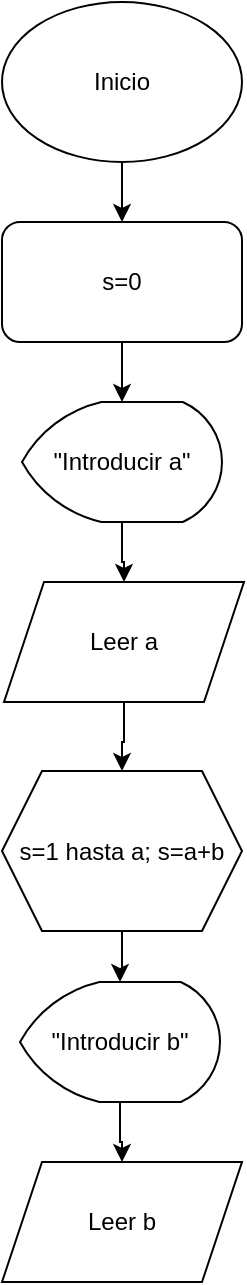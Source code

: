 <mxfile version="14.4.3" type="github">
  <diagram id="MkmgIC6M-yh-5QR5jkti" name="Page-1">
    <mxGraphModel dx="1248" dy="633" grid="1" gridSize="10" guides="1" tooltips="1" connect="1" arrows="1" fold="1" page="1" pageScale="1" pageWidth="827" pageHeight="1169" math="0" shadow="0">
      <root>
        <mxCell id="0" />
        <mxCell id="1" parent="0" />
        <mxCell id="uIjK1rkBdz8qmJn0dIOj-4" value="" style="edgeStyle=orthogonalEdgeStyle;rounded=0;orthogonalLoop=1;jettySize=auto;html=1;" edge="1" parent="1" source="uIjK1rkBdz8qmJn0dIOj-1" target="uIjK1rkBdz8qmJn0dIOj-2">
          <mxGeometry relative="1" as="geometry" />
        </mxCell>
        <mxCell id="uIjK1rkBdz8qmJn0dIOj-1" value="Inicio" style="ellipse;whiteSpace=wrap;html=1;" vertex="1" parent="1">
          <mxGeometry x="354" y="120" width="120" height="80" as="geometry" />
        </mxCell>
        <mxCell id="uIjK1rkBdz8qmJn0dIOj-8" value="" style="edgeStyle=orthogonalEdgeStyle;rounded=0;orthogonalLoop=1;jettySize=auto;html=1;" edge="1" parent="1" source="uIjK1rkBdz8qmJn0dIOj-2" target="uIjK1rkBdz8qmJn0dIOj-7">
          <mxGeometry relative="1" as="geometry" />
        </mxCell>
        <mxCell id="uIjK1rkBdz8qmJn0dIOj-2" value="s=0" style="rounded=1;whiteSpace=wrap;html=1;" vertex="1" parent="1">
          <mxGeometry x="354" y="230" width="120" height="60" as="geometry" />
        </mxCell>
        <mxCell id="uIjK1rkBdz8qmJn0dIOj-14" value="" style="edgeStyle=orthogonalEdgeStyle;rounded=0;orthogonalLoop=1;jettySize=auto;html=1;" edge="1" parent="1" source="uIjK1rkBdz8qmJn0dIOj-6" target="uIjK1rkBdz8qmJn0dIOj-10">
          <mxGeometry relative="1" as="geometry" />
        </mxCell>
        <mxCell id="uIjK1rkBdz8qmJn0dIOj-6" value="Leer a" style="shape=parallelogram;perimeter=parallelogramPerimeter;whiteSpace=wrap;html=1;fixedSize=1;" vertex="1" parent="1">
          <mxGeometry x="355" y="410" width="120" height="60" as="geometry" />
        </mxCell>
        <mxCell id="uIjK1rkBdz8qmJn0dIOj-9" value="" style="edgeStyle=orthogonalEdgeStyle;rounded=0;orthogonalLoop=1;jettySize=auto;html=1;" edge="1" parent="1" source="uIjK1rkBdz8qmJn0dIOj-7" target="uIjK1rkBdz8qmJn0dIOj-6">
          <mxGeometry relative="1" as="geometry" />
        </mxCell>
        <mxCell id="uIjK1rkBdz8qmJn0dIOj-7" value="&quot;Introducir a&quot;" style="strokeWidth=1;html=1;shape=mxgraph.flowchart.display;whiteSpace=wrap;" vertex="1" parent="1">
          <mxGeometry x="364" y="320" width="100" height="60" as="geometry" />
        </mxCell>
        <mxCell id="uIjK1rkBdz8qmJn0dIOj-15" value="" style="edgeStyle=orthogonalEdgeStyle;rounded=0;orthogonalLoop=1;jettySize=auto;html=1;" edge="1" parent="1" source="uIjK1rkBdz8qmJn0dIOj-10" target="uIjK1rkBdz8qmJn0dIOj-13">
          <mxGeometry relative="1" as="geometry" />
        </mxCell>
        <mxCell id="uIjK1rkBdz8qmJn0dIOj-10" value="s=1 hasta a; s=a+b" style="shape=hexagon;perimeter=hexagonPerimeter2;whiteSpace=wrap;html=1;fixedSize=1;strokeWidth=1;" vertex="1" parent="1">
          <mxGeometry x="354" y="504.5" width="120" height="80" as="geometry" />
        </mxCell>
        <mxCell id="uIjK1rkBdz8qmJn0dIOj-11" value="Leer b" style="shape=parallelogram;perimeter=parallelogramPerimeter;whiteSpace=wrap;html=1;fixedSize=1;" vertex="1" parent="1">
          <mxGeometry x="354" y="700" width="120" height="60" as="geometry" />
        </mxCell>
        <mxCell id="uIjK1rkBdz8qmJn0dIOj-12" value="" style="edgeStyle=orthogonalEdgeStyle;rounded=0;orthogonalLoop=1;jettySize=auto;html=1;" edge="1" source="uIjK1rkBdz8qmJn0dIOj-13" target="uIjK1rkBdz8qmJn0dIOj-11" parent="1">
          <mxGeometry relative="1" as="geometry" />
        </mxCell>
        <mxCell id="uIjK1rkBdz8qmJn0dIOj-13" value="&quot;Introducir b&quot;" style="strokeWidth=1;html=1;shape=mxgraph.flowchart.display;whiteSpace=wrap;" vertex="1" parent="1">
          <mxGeometry x="363" y="610" width="100" height="60" as="geometry" />
        </mxCell>
      </root>
    </mxGraphModel>
  </diagram>
</mxfile>
